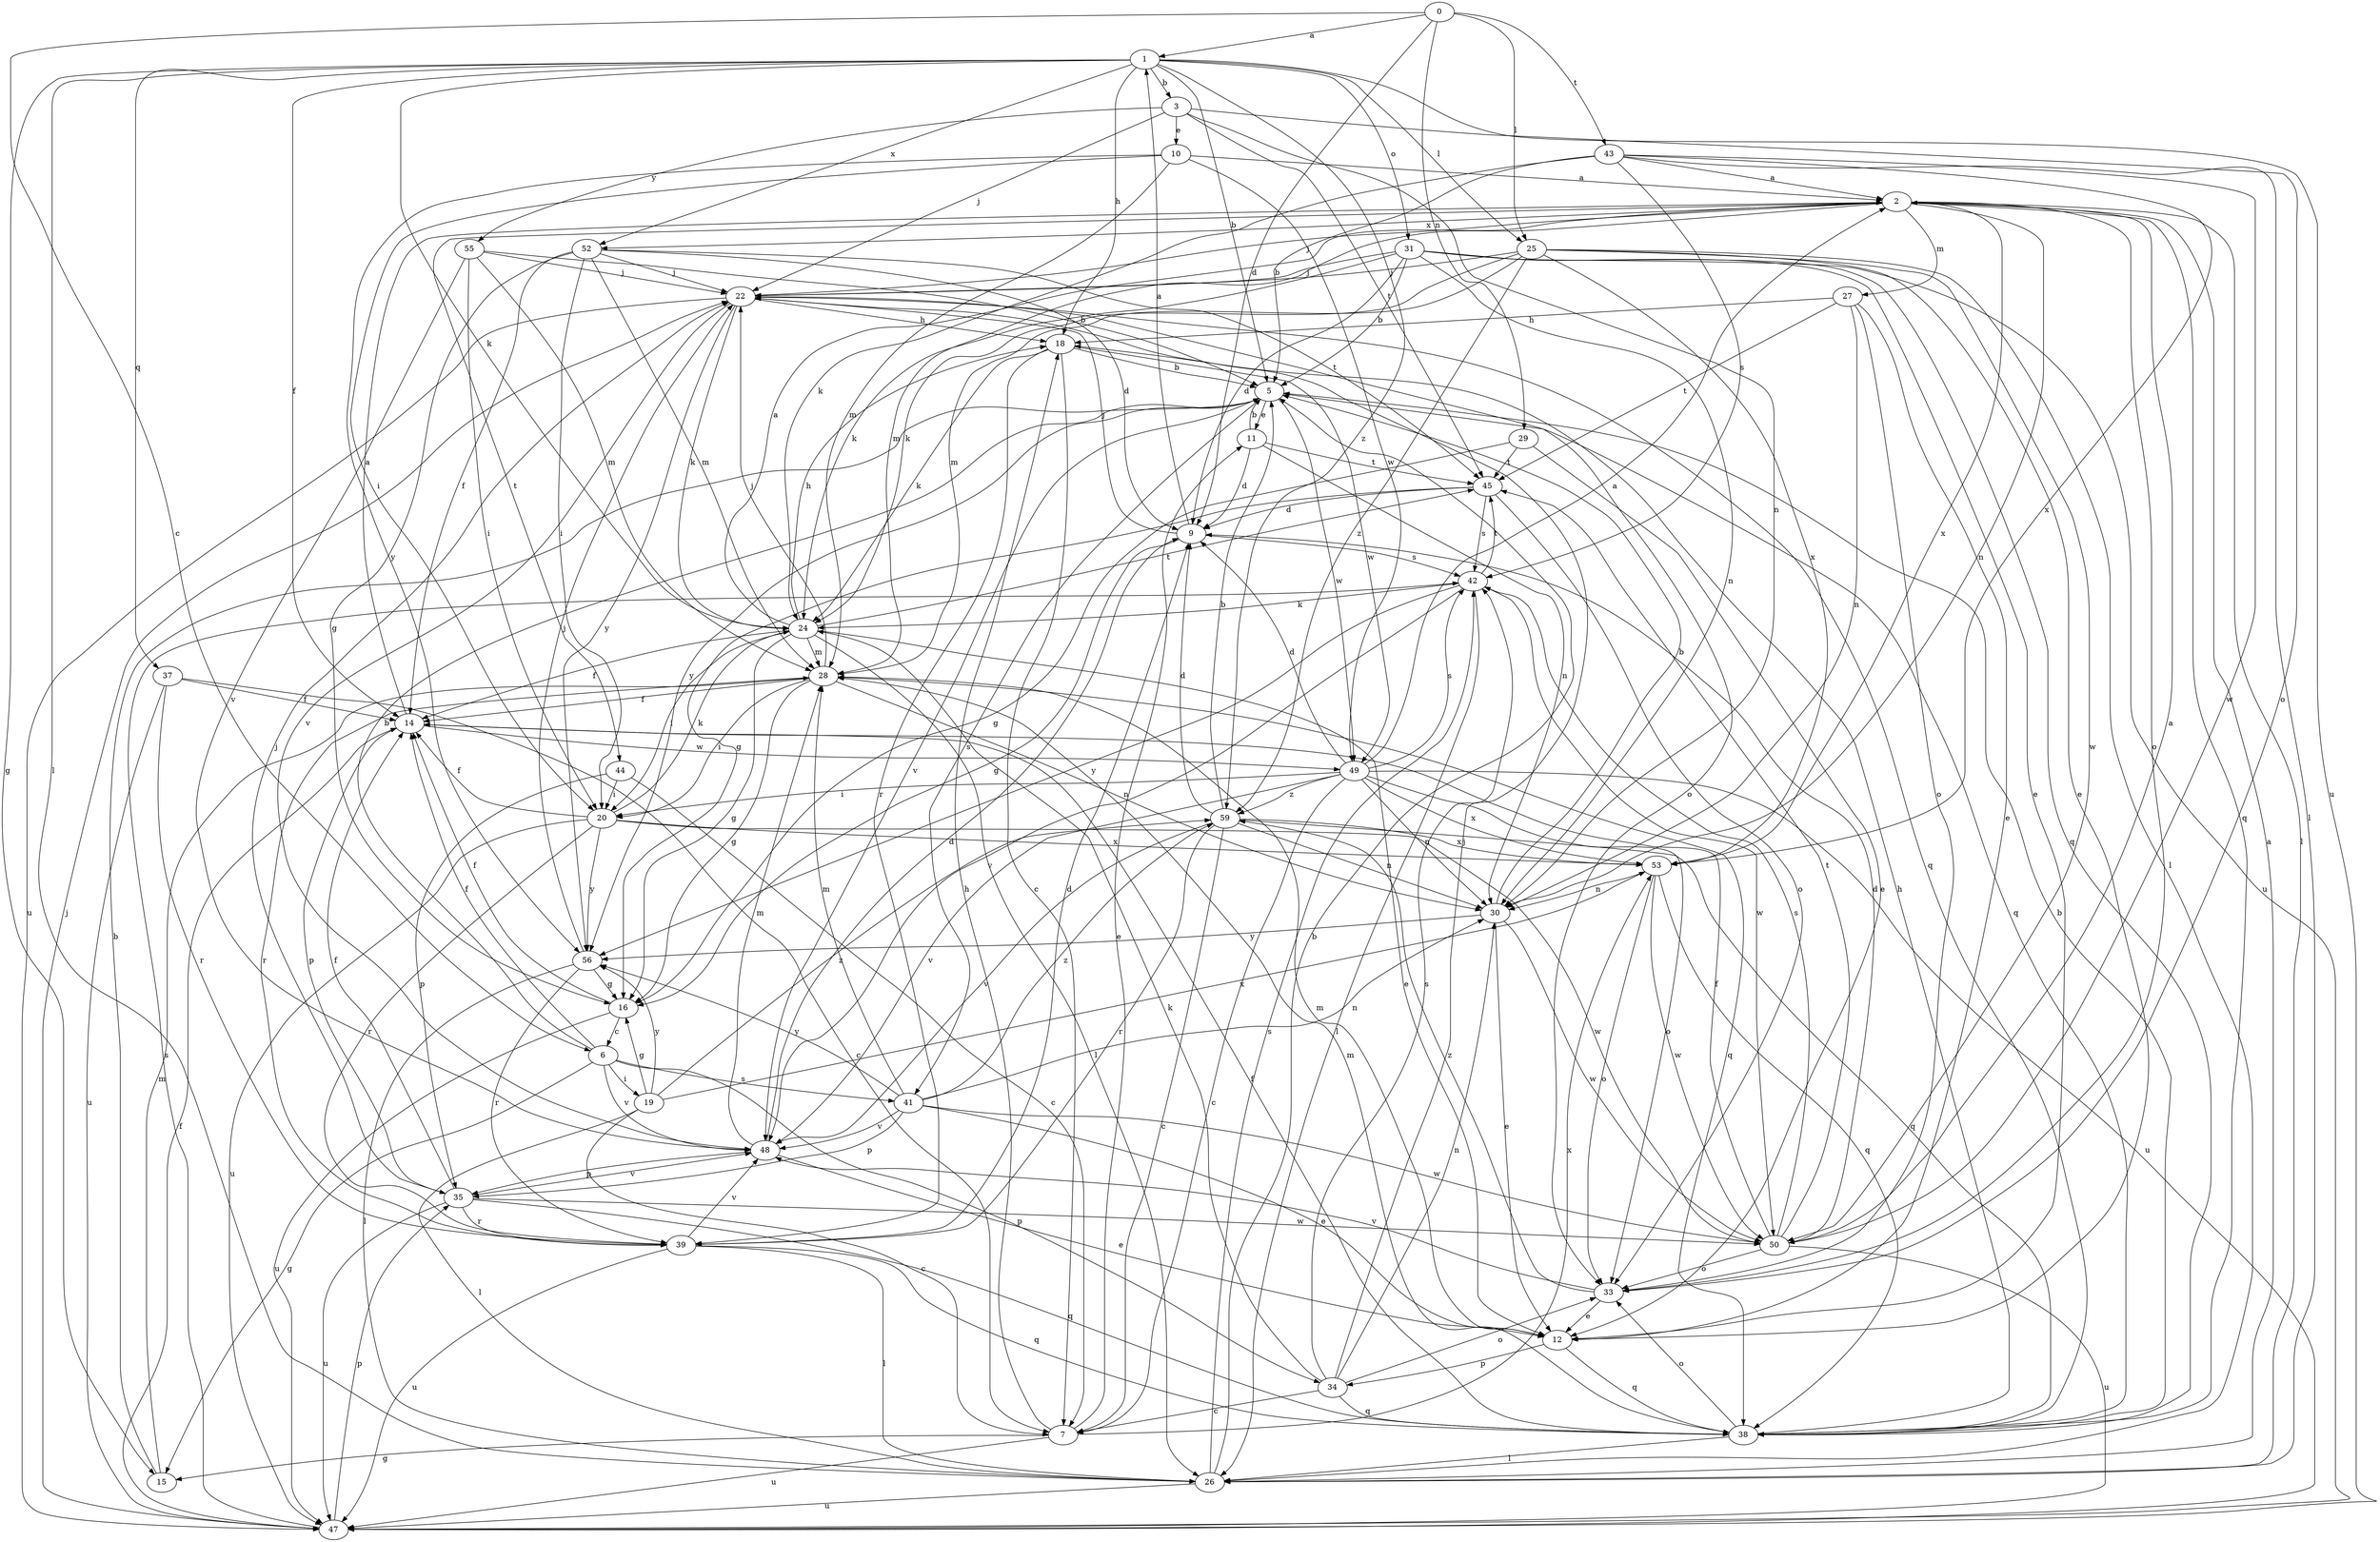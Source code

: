 strict digraph  {
0;
1;
2;
3;
5;
6;
7;
9;
10;
11;
12;
14;
15;
16;
18;
19;
20;
22;
24;
25;
26;
27;
28;
29;
30;
31;
33;
34;
35;
37;
38;
39;
41;
42;
43;
44;
45;
47;
48;
49;
50;
52;
53;
55;
56;
59;
0 -> 1  [label=a];
0 -> 6  [label=c];
0 -> 9  [label=d];
0 -> 25  [label=l];
0 -> 29  [label=n];
0 -> 43  [label=t];
1 -> 3  [label=b];
1 -> 5  [label=b];
1 -> 14  [label=f];
1 -> 15  [label=g];
1 -> 18  [label=h];
1 -> 24  [label=k];
1 -> 25  [label=l];
1 -> 26  [label=l];
1 -> 31  [label=o];
1 -> 37  [label=q];
1 -> 47  [label=u];
1 -> 52  [label=x];
1 -> 59  [label=z];
2 -> 22  [label=j];
2 -> 26  [label=l];
2 -> 27  [label=m];
2 -> 28  [label=m];
2 -> 30  [label=n];
2 -> 33  [label=o];
2 -> 38  [label=q];
2 -> 44  [label=t];
2 -> 52  [label=x];
2 -> 53  [label=x];
3 -> 10  [label=e];
3 -> 22  [label=j];
3 -> 30  [label=n];
3 -> 33  [label=o];
3 -> 45  [label=t];
3 -> 55  [label=y];
5 -> 11  [label=e];
5 -> 38  [label=q];
5 -> 41  [label=s];
5 -> 48  [label=v];
5 -> 49  [label=w];
5 -> 56  [label=y];
6 -> 5  [label=b];
6 -> 14  [label=f];
6 -> 15  [label=g];
6 -> 19  [label=i];
6 -> 34  [label=p];
6 -> 41  [label=s];
6 -> 48  [label=v];
7 -> 11  [label=e];
7 -> 15  [label=g];
7 -> 18  [label=h];
7 -> 47  [label=u];
7 -> 53  [label=x];
9 -> 1  [label=a];
9 -> 16  [label=g];
9 -> 22  [label=j];
9 -> 42  [label=s];
10 -> 2  [label=a];
10 -> 20  [label=i];
10 -> 28  [label=m];
10 -> 49  [label=w];
10 -> 56  [label=y];
11 -> 5  [label=b];
11 -> 9  [label=d];
11 -> 30  [label=n];
11 -> 45  [label=t];
12 -> 28  [label=m];
12 -> 34  [label=p];
12 -> 38  [label=q];
14 -> 2  [label=a];
14 -> 35  [label=p];
14 -> 49  [label=w];
15 -> 5  [label=b];
15 -> 28  [label=m];
16 -> 6  [label=c];
16 -> 14  [label=f];
16 -> 47  [label=u];
18 -> 5  [label=b];
18 -> 7  [label=c];
18 -> 24  [label=k];
18 -> 39  [label=r];
18 -> 49  [label=w];
19 -> 7  [label=c];
19 -> 16  [label=g];
19 -> 26  [label=l];
19 -> 53  [label=x];
19 -> 56  [label=y];
19 -> 59  [label=z];
20 -> 14  [label=f];
20 -> 24  [label=k];
20 -> 39  [label=r];
20 -> 47  [label=u];
20 -> 50  [label=w];
20 -> 53  [label=x];
20 -> 56  [label=y];
22 -> 18  [label=h];
22 -> 24  [label=k];
22 -> 33  [label=o];
22 -> 38  [label=q];
22 -> 47  [label=u];
22 -> 48  [label=v];
22 -> 56  [label=y];
24 -> 2  [label=a];
24 -> 12  [label=e];
24 -> 14  [label=f];
24 -> 16  [label=g];
24 -> 18  [label=h];
24 -> 20  [label=i];
24 -> 26  [label=l];
24 -> 28  [label=m];
24 -> 45  [label=t];
25 -> 12  [label=e];
25 -> 22  [label=j];
25 -> 24  [label=k];
25 -> 26  [label=l];
25 -> 28  [label=m];
25 -> 50  [label=w];
25 -> 53  [label=x];
25 -> 59  [label=z];
26 -> 2  [label=a];
26 -> 5  [label=b];
26 -> 42  [label=s];
26 -> 47  [label=u];
27 -> 12  [label=e];
27 -> 18  [label=h];
27 -> 30  [label=n];
27 -> 33  [label=o];
27 -> 45  [label=t];
28 -> 14  [label=f];
28 -> 16  [label=g];
28 -> 20  [label=i];
28 -> 22  [label=j];
28 -> 30  [label=n];
28 -> 38  [label=q];
28 -> 39  [label=r];
29 -> 12  [label=e];
29 -> 16  [label=g];
29 -> 45  [label=t];
30 -> 5  [label=b];
30 -> 12  [label=e];
30 -> 50  [label=w];
30 -> 56  [label=y];
31 -> 5  [label=b];
31 -> 9  [label=d];
31 -> 12  [label=e];
31 -> 22  [label=j];
31 -> 24  [label=k];
31 -> 30  [label=n];
31 -> 38  [label=q];
31 -> 47  [label=u];
33 -> 12  [label=e];
33 -> 48  [label=v];
33 -> 59  [label=z];
34 -> 7  [label=c];
34 -> 22  [label=j];
34 -> 24  [label=k];
34 -> 30  [label=n];
34 -> 33  [label=o];
34 -> 38  [label=q];
34 -> 42  [label=s];
35 -> 14  [label=f];
35 -> 22  [label=j];
35 -> 38  [label=q];
35 -> 39  [label=r];
35 -> 47  [label=u];
35 -> 48  [label=v];
35 -> 50  [label=w];
37 -> 7  [label=c];
37 -> 14  [label=f];
37 -> 39  [label=r];
37 -> 47  [label=u];
38 -> 5  [label=b];
38 -> 14  [label=f];
38 -> 18  [label=h];
38 -> 26  [label=l];
38 -> 28  [label=m];
38 -> 33  [label=o];
39 -> 9  [label=d];
39 -> 26  [label=l];
39 -> 38  [label=q];
39 -> 47  [label=u];
39 -> 48  [label=v];
41 -> 12  [label=e];
41 -> 28  [label=m];
41 -> 30  [label=n];
41 -> 35  [label=p];
41 -> 48  [label=v];
41 -> 50  [label=w];
41 -> 56  [label=y];
41 -> 59  [label=z];
42 -> 24  [label=k];
42 -> 26  [label=l];
42 -> 45  [label=t];
42 -> 48  [label=v];
42 -> 50  [label=w];
42 -> 56  [label=y];
43 -> 2  [label=a];
43 -> 5  [label=b];
43 -> 24  [label=k];
43 -> 26  [label=l];
43 -> 42  [label=s];
43 -> 50  [label=w];
43 -> 53  [label=x];
44 -> 7  [label=c];
44 -> 20  [label=i];
44 -> 35  [label=p];
45 -> 9  [label=d];
45 -> 16  [label=g];
45 -> 33  [label=o];
45 -> 42  [label=s];
47 -> 14  [label=f];
47 -> 22  [label=j];
47 -> 35  [label=p];
47 -> 42  [label=s];
48 -> 9  [label=d];
48 -> 12  [label=e];
48 -> 28  [label=m];
48 -> 35  [label=p];
49 -> 2  [label=a];
49 -> 7  [label=c];
49 -> 9  [label=d];
49 -> 20  [label=i];
49 -> 30  [label=n];
49 -> 33  [label=o];
49 -> 42  [label=s];
49 -> 47  [label=u];
49 -> 48  [label=v];
49 -> 53  [label=x];
49 -> 59  [label=z];
50 -> 2  [label=a];
50 -> 9  [label=d];
50 -> 14  [label=f];
50 -> 33  [label=o];
50 -> 42  [label=s];
50 -> 45  [label=t];
50 -> 47  [label=u];
52 -> 9  [label=d];
52 -> 14  [label=f];
52 -> 16  [label=g];
52 -> 20  [label=i];
52 -> 22  [label=j];
52 -> 28  [label=m];
52 -> 45  [label=t];
53 -> 30  [label=n];
53 -> 33  [label=o];
53 -> 38  [label=q];
53 -> 50  [label=w];
55 -> 5  [label=b];
55 -> 20  [label=i];
55 -> 22  [label=j];
55 -> 28  [label=m];
55 -> 48  [label=v];
56 -> 16  [label=g];
56 -> 22  [label=j];
56 -> 26  [label=l];
56 -> 39  [label=r];
59 -> 5  [label=b];
59 -> 7  [label=c];
59 -> 9  [label=d];
59 -> 30  [label=n];
59 -> 38  [label=q];
59 -> 39  [label=r];
59 -> 48  [label=v];
59 -> 53  [label=x];
}
